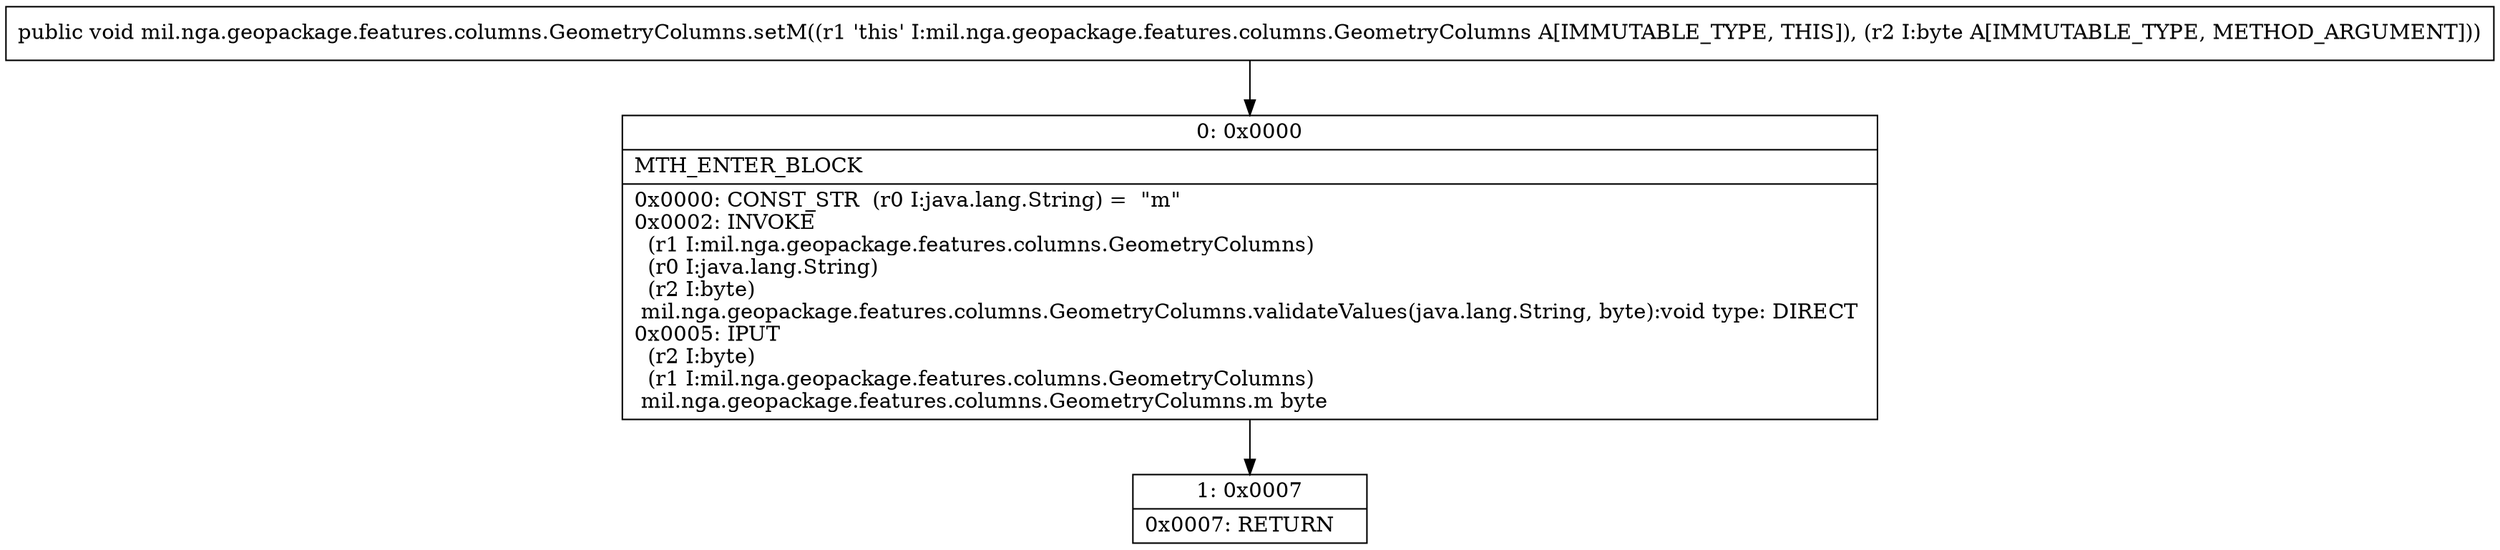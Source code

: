 digraph "CFG formil.nga.geopackage.features.columns.GeometryColumns.setM(B)V" {
Node_0 [shape=record,label="{0\:\ 0x0000|MTH_ENTER_BLOCK\l|0x0000: CONST_STR  (r0 I:java.lang.String) =  \"m\" \l0x0002: INVOKE  \l  (r1 I:mil.nga.geopackage.features.columns.GeometryColumns)\l  (r0 I:java.lang.String)\l  (r2 I:byte)\l mil.nga.geopackage.features.columns.GeometryColumns.validateValues(java.lang.String, byte):void type: DIRECT \l0x0005: IPUT  \l  (r2 I:byte)\l  (r1 I:mil.nga.geopackage.features.columns.GeometryColumns)\l mil.nga.geopackage.features.columns.GeometryColumns.m byte \l}"];
Node_1 [shape=record,label="{1\:\ 0x0007|0x0007: RETURN   \l}"];
MethodNode[shape=record,label="{public void mil.nga.geopackage.features.columns.GeometryColumns.setM((r1 'this' I:mil.nga.geopackage.features.columns.GeometryColumns A[IMMUTABLE_TYPE, THIS]), (r2 I:byte A[IMMUTABLE_TYPE, METHOD_ARGUMENT])) }"];
MethodNode -> Node_0;
Node_0 -> Node_1;
}


